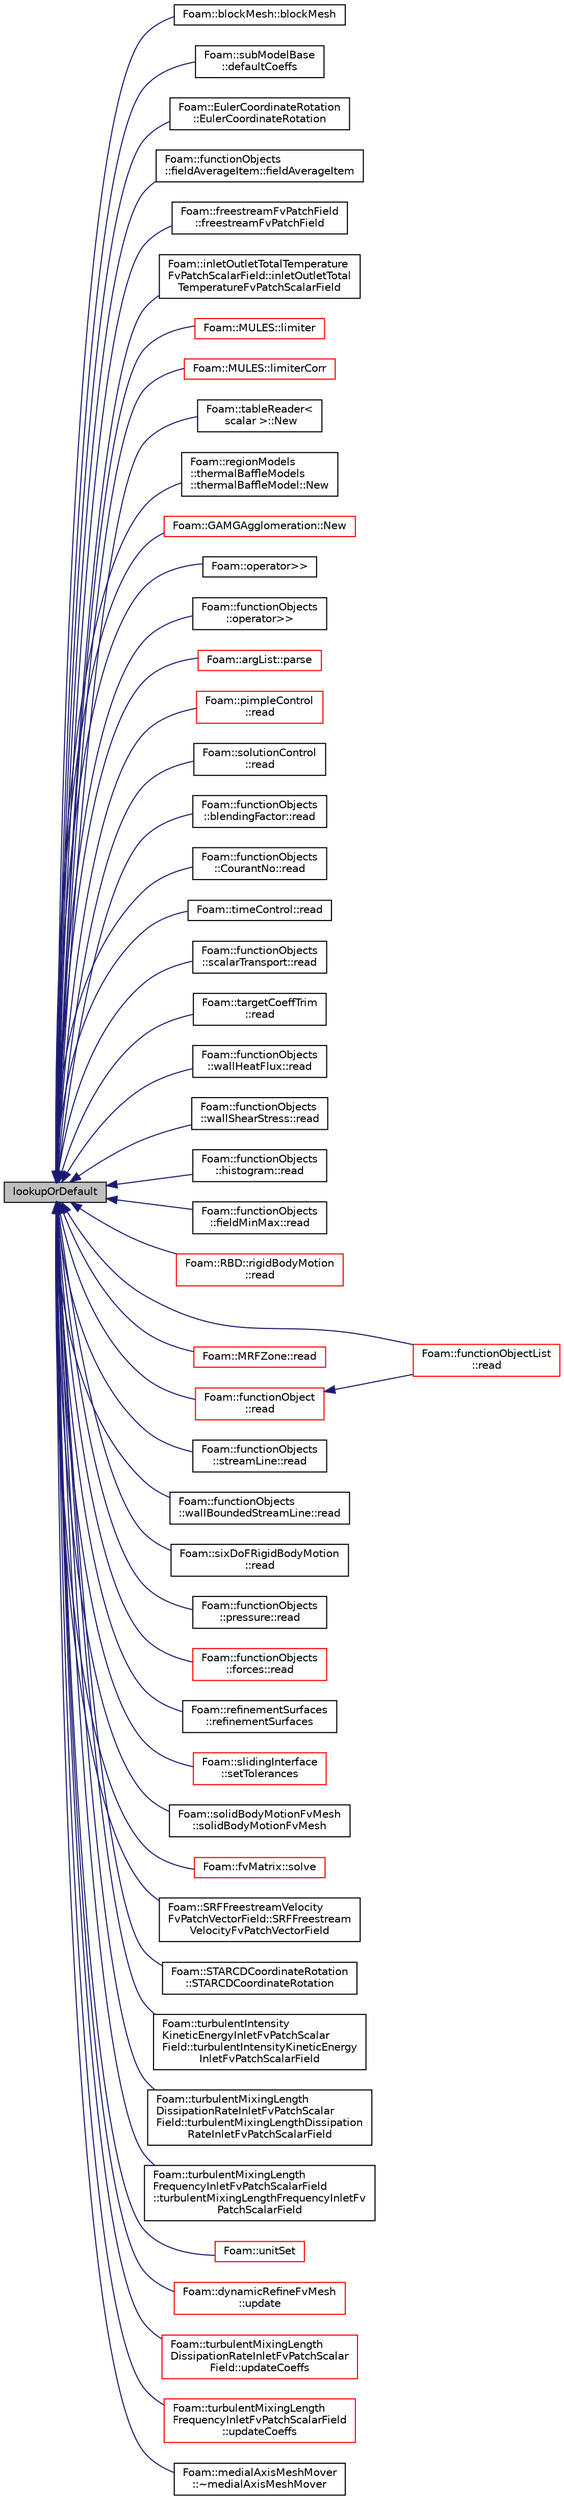 digraph "lookupOrDefault"
{
  bgcolor="transparent";
  edge [fontname="Helvetica",fontsize="10",labelfontname="Helvetica",labelfontsize="10"];
  node [fontname="Helvetica",fontsize="10",shape=record];
  rankdir="LR";
  Node15541 [label="lookupOrDefault",height=0.2,width=0.4,color="black", fillcolor="grey75", style="filled", fontcolor="black"];
  Node15541 -> Node15542 [dir="back",color="midnightblue",fontsize="10",style="solid",fontname="Helvetica"];
  Node15542 [label="Foam::blockMesh::blockMesh",height=0.2,width=0.4,color="black",URL="$a25749.html#a091338be7ee15249147f5126d1d353f0",tooltip="Construct from IOdictionary. "];
  Node15541 -> Node15543 [dir="back",color="midnightblue",fontsize="10",style="solid",fontname="Helvetica"];
  Node15543 [label="Foam::subModelBase\l::defaultCoeffs",height=0.2,width=0.4,color="black",URL="$a29573.html#adbd106106c3d31b13d1a43c49c95d99e",tooltip="Returns true if defaultCoeffs is true and outputs on printMsg. "];
  Node15541 -> Node15544 [dir="back",color="midnightblue",fontsize="10",style="solid",fontname="Helvetica"];
  Node15544 [label="Foam::EulerCoordinateRotation\l::EulerCoordinateRotation",height=0.2,width=0.4,color="black",URL="$a26133.html#a4817448fad8614dbc2c3c3d309e918ba",tooltip="Construct from dictionary. "];
  Node15541 -> Node15545 [dir="back",color="midnightblue",fontsize="10",style="solid",fontname="Helvetica"];
  Node15545 [label="Foam::functionObjects\l::fieldAverageItem::fieldAverageItem",height=0.2,width=0.4,color="black",URL="$a24161.html#a03cb0966f132a5e1bdd813b9f347eaf3",tooltip="Construct from Istream. "];
  Node15541 -> Node15546 [dir="back",color="midnightblue",fontsize="10",style="solid",fontname="Helvetica"];
  Node15546 [label="Foam::freestreamFvPatchField\l::freestreamFvPatchField",height=0.2,width=0.4,color="black",URL="$a22937.html#abc0817d4627b5475deb2b39d0dbaa3ed",tooltip="Construct from patch, internal field and dictionary. "];
  Node15541 -> Node15547 [dir="back",color="midnightblue",fontsize="10",style="solid",fontname="Helvetica"];
  Node15547 [label="Foam::inletOutletTotalTemperature\lFvPatchScalarField::inletOutletTotal\lTemperatureFvPatchScalarField",height=0.2,width=0.4,color="black",URL="$a22949.html#a2f5d407b4f82fc3f937c1a2a18137b06",tooltip="Construct from patch, internal field and dictionary. "];
  Node15541 -> Node15548 [dir="back",color="midnightblue",fontsize="10",style="solid",fontname="Helvetica"];
  Node15548 [label="Foam::MULES::limiter",height=0.2,width=0.4,color="red",URL="$a21864.html#ae7bb06bb4b6724eb8a202da04f6e5557"];
  Node15541 -> Node15576 [dir="back",color="midnightblue",fontsize="10",style="solid",fontname="Helvetica"];
  Node15576 [label="Foam::MULES::limiterCorr",height=0.2,width=0.4,color="red",URL="$a21864.html#a94d3a088ccd04c49be0be5bbfb218379"];
  Node15541 -> Node15579 [dir="back",color="midnightblue",fontsize="10",style="solid",fontname="Helvetica"];
  Node15579 [label="Foam::tableReader\<\l scalar \>::New",height=0.2,width=0.4,color="black",URL="$a27861.html#a9d1baff04d6ea2a1940898ecb527feb2",tooltip="Return a reference to the selected tableReader. "];
  Node15541 -> Node15580 [dir="back",color="midnightblue",fontsize="10",style="solid",fontname="Helvetica"];
  Node15580 [label="Foam::regionModels\l::thermalBaffleModels\l::thermalBaffleModel::New",height=0.2,width=0.4,color="black",URL="$a30281.html#a18367b6fa8eeeaf5460cd2871fbccc55",tooltip="Return a reference to the selected model. "];
  Node15541 -> Node15581 [dir="back",color="midnightblue",fontsize="10",style="solid",fontname="Helvetica"];
  Node15581 [label="Foam::GAMGAgglomeration::New",height=0.2,width=0.4,color="red",URL="$a28013.html#a1e05feae4dcacad069a3479dffe9f457",tooltip="Return the selected geometric agglomerator. "];
  Node15541 -> Node15584 [dir="back",color="midnightblue",fontsize="10",style="solid",fontname="Helvetica"];
  Node15584 [label="Foam::operator\>\>",height=0.2,width=0.4,color="black",URL="$a21851.html#a10313e2510d88c8c1d1ad3baaff10a13"];
  Node15541 -> Node15585 [dir="back",color="midnightblue",fontsize="10",style="solid",fontname="Helvetica"];
  Node15585 [label="Foam::functionObjects\l::operator\>\>",height=0.2,width=0.4,color="black",URL="$a21863.html#aa75808dc315a655560fc3b99c1dcea15"];
  Node15541 -> Node15586 [dir="back",color="midnightblue",fontsize="10",style="solid",fontname="Helvetica"];
  Node15586 [label="Foam::argList::parse",height=0.2,width=0.4,color="red",URL="$a27769.html#a00aad68f835a5c0bcb8920505bb0bd10",tooltip="Parse. "];
  Node15541 -> Node15590 [dir="back",color="midnightblue",fontsize="10",style="solid",fontname="Helvetica"];
  Node15590 [label="Foam::pimpleControl\l::read",height=0.2,width=0.4,color="red",URL="$a22717.html#aaa936da334e29618ece019bd8a9aa06f",tooltip="Read controls from fvSolution dictionary. "];
  Node15541 -> Node15593 [dir="back",color="midnightblue",fontsize="10",style="solid",fontname="Helvetica"];
  Node15593 [label="Foam::solutionControl\l::read",height=0.2,width=0.4,color="black",URL="$a22729.html#a5000fb6b71961a972685d699d4634d34",tooltip="Read controls from fvSolution dictionary. "];
  Node15541 -> Node15594 [dir="back",color="midnightblue",fontsize="10",style="solid",fontname="Helvetica"];
  Node15594 [label="Foam::functionObjects\l::blendingFactor::read",height=0.2,width=0.4,color="black",URL="$a24137.html#afac0600fef97b05534a595ce00b272ed",tooltip="Read the blendingFactor data. "];
  Node15541 -> Node15595 [dir="back",color="midnightblue",fontsize="10",style="solid",fontname="Helvetica"];
  Node15595 [label="Foam::functionObjects\l::CourantNo::read",height=0.2,width=0.4,color="black",URL="$a24145.html#afac0600fef97b05534a595ce00b272ed",tooltip="Read the CourantNo data. "];
  Node15541 -> Node15596 [dir="back",color="midnightblue",fontsize="10",style="solid",fontname="Helvetica"];
  Node15596 [label="Foam::timeControl::read",height=0.2,width=0.4,color="black",URL="$a27237.html#aa9b8764750bd9ff67ca32b6551dc7847",tooltip="Read from dictionary. "];
  Node15541 -> Node15597 [dir="back",color="midnightblue",fontsize="10",style="solid",fontname="Helvetica"];
  Node15597 [label="Foam::functionObjects\l::scalarTransport::read",height=0.2,width=0.4,color="black",URL="$a24381.html#afac0600fef97b05534a595ce00b272ed",tooltip="Read the scalarTransport data. "];
  Node15541 -> Node15598 [dir="back",color="midnightblue",fontsize="10",style="solid",fontname="Helvetica"];
  Node15598 [label="Foam::targetCoeffTrim\l::read",height=0.2,width=0.4,color="black",URL="$a24641.html#a428788b96f9f592ba1fa5b37c25ac749",tooltip="Read. "];
  Node15541 -> Node15599 [dir="back",color="midnightblue",fontsize="10",style="solid",fontname="Helvetica"];
  Node15599 [label="Foam::functionObjects\l::wallHeatFlux::read",height=0.2,width=0.4,color="black",URL="$a24337.html#afac0600fef97b05534a595ce00b272ed",tooltip="Read the wallHeatFlux data. "];
  Node15541 -> Node15600 [dir="back",color="midnightblue",fontsize="10",style="solid",fontname="Helvetica"];
  Node15600 [label="Foam::functionObjects\l::wallShearStress::read",height=0.2,width=0.4,color="black",URL="$a24341.html#afac0600fef97b05534a595ce00b272ed",tooltip="Read the wallShearStress data. "];
  Node15541 -> Node15601 [dir="back",color="midnightblue",fontsize="10",style="solid",fontname="Helvetica"];
  Node15601 [label="Foam::functionObjects\l::histogram::read",height=0.2,width=0.4,color="black",URL="$a24201.html#afac0600fef97b05534a595ce00b272ed",tooltip="Read the histogram data. "];
  Node15541 -> Node15602 [dir="back",color="midnightblue",fontsize="10",style="solid",fontname="Helvetica"];
  Node15602 [label="Foam::functionObjects\l::fieldMinMax::read",height=0.2,width=0.4,color="black",URL="$a24173.html#afac0600fef97b05534a595ce00b272ed",tooltip="Read the field min/max data. "];
  Node15541 -> Node15603 [dir="back",color="midnightblue",fontsize="10",style="solid",fontname="Helvetica"];
  Node15603 [label="Foam::RBD::rigidBodyMotion\l::read",height=0.2,width=0.4,color="red",URL="$a30461.html#a6ce0c64db98eb6144d363dbfc86104eb",tooltip="Read coefficients dictionary and update system parameters,. "];
  Node15541 -> Node15605 [dir="back",color="midnightblue",fontsize="10",style="solid",fontname="Helvetica"];
  Node15605 [label="Foam::functionObjectList\l::read",height=0.2,width=0.4,color="red",URL="$a27221.html#af816873151ddb0126e98bb2f914d8ed5",tooltip="Read and set the function objects if their data have changed. "];
  Node15541 -> Node17445 [dir="back",color="midnightblue",fontsize="10",style="solid",fontname="Helvetica"];
  Node17445 [label="Foam::MRFZone::read",height=0.2,width=0.4,color="red",URL="$a22681.html#a6ce0c64db98eb6144d363dbfc86104eb",tooltip="Read MRF dictionary. "];
  Node15541 -> Node17450 [dir="back",color="midnightblue",fontsize="10",style="solid",fontname="Helvetica"];
  Node17450 [label="Foam::functionObject\l::read",height=0.2,width=0.4,color="red",URL="$a27217.html#afac0600fef97b05534a595ce00b272ed",tooltip="Read and set the function object if its data have changed. "];
  Node17450 -> Node15605 [dir="back",color="midnightblue",fontsize="10",style="solid",fontname="Helvetica"];
  Node15541 -> Node16212 [dir="back",color="midnightblue",fontsize="10",style="solid",fontname="Helvetica"];
  Node16212 [label="Foam::functionObjects\l::streamLine::read",height=0.2,width=0.4,color="black",URL="$a24273.html#afac0600fef97b05534a595ce00b272ed",tooltip="Read the field average data. "];
  Node15541 -> Node16213 [dir="back",color="midnightblue",fontsize="10",style="solid",fontname="Helvetica"];
  Node16213 [label="Foam::functionObjects\l::wallBoundedStreamLine::read",height=0.2,width=0.4,color="black",URL="$a24317.html#afac0600fef97b05534a595ce00b272ed",tooltip="Read the field average data. "];
  Node15541 -> Node15649 [dir="back",color="midnightblue",fontsize="10",style="solid",fontname="Helvetica"];
  Node15649 [label="Foam::sixDoFRigidBodyMotion\l::read",height=0.2,width=0.4,color="black",URL="$a30805.html#a6ce0c64db98eb6144d363dbfc86104eb",tooltip="Read coefficients dictionary and update system parameters,. "];
  Node15541 -> Node16392 [dir="back",color="midnightblue",fontsize="10",style="solid",fontname="Helvetica"];
  Node16392 [label="Foam::functionObjects\l::pressure::read",height=0.2,width=0.4,color="black",URL="$a24241.html#afac0600fef97b05534a595ce00b272ed",tooltip="Read the pressure data. "];
  Node15541 -> Node16393 [dir="back",color="midnightblue",fontsize="10",style="solid",fontname="Helvetica"];
  Node16393 [label="Foam::functionObjects\l::forces::read",height=0.2,width=0.4,color="red",URL="$a24365.html#afac0600fef97b05534a595ce00b272ed",tooltip="Read the forces data. "];
  Node15541 -> Node16750 [dir="back",color="midnightblue",fontsize="10",style="solid",fontname="Helvetica"];
  Node16750 [label="Foam::refinementSurfaces\l::refinementSurfaces",height=0.2,width=0.4,color="black",URL="$a25881.html#a3eecea7df2307ad6efac0393c421de74",tooltip="Construct from surfaces and dictionary. "];
  Node15541 -> Node17456 [dir="back",color="midnightblue",fontsize="10",style="solid",fontname="Helvetica"];
  Node17456 [label="Foam::slidingInterface\l::setTolerances",height=0.2,width=0.4,color="red",URL="$a22513.html#a2bc7d056737d685d6f9fe9f6268cde77",tooltip="Set the tolerances from the values in a dictionary. "];
  Node15541 -> Node16423 [dir="back",color="midnightblue",fontsize="10",style="solid",fontname="Helvetica"];
  Node16423 [label="Foam::solidBodyMotionFvMesh\l::solidBodyMotionFvMesh",height=0.2,width=0.4,color="black",URL="$a22157.html#af7e61ff685d96a6e136432a028e3e50d",tooltip="Construct from IOobject. "];
  Node15541 -> Node16644 [dir="back",color="midnightblue",fontsize="10",style="solid",fontname="Helvetica"];
  Node16644 [label="Foam::fvMatrix::solve",height=0.2,width=0.4,color="red",URL="$a23173.html#a0966e44d9a6bc12663a0d60e8e038307",tooltip="Solve segregated or coupled returning the solution statistics. "];
  Node15541 -> Node17458 [dir="back",color="midnightblue",fontsize="10",style="solid",fontname="Helvetica"];
  Node17458 [label="Foam::SRFFreestreamVelocity\lFvPatchVectorField::SRFFreestream\lVelocityFvPatchVectorField",height=0.2,width=0.4,color="black",URL="$a22737.html#adc9afbba21b6a5a6ed2c93d2a347b23c",tooltip="Construct from patch, internal field and dictionary. "];
  Node15541 -> Node16786 [dir="back",color="midnightblue",fontsize="10",style="solid",fontname="Helvetica"];
  Node16786 [label="Foam::STARCDCoordinateRotation\l::STARCDCoordinateRotation",height=0.2,width=0.4,color="black",URL="$a26137.html#adddfa5d7d25dec85be601cd8893da76a",tooltip="Construct from dictionary. "];
  Node15541 -> Node17459 [dir="back",color="midnightblue",fontsize="10",style="solid",fontname="Helvetica"];
  Node17459 [label="Foam::turbulentIntensity\lKineticEnergyInletFvPatchScalar\lField::turbulentIntensityKineticEnergy\lInletFvPatchScalarField",height=0.2,width=0.4,color="black",URL="$a23117.html#a629252868f19db361b001e157d84af35",tooltip="Construct from patch, internal field and dictionary. "];
  Node15541 -> Node17460 [dir="back",color="midnightblue",fontsize="10",style="solid",fontname="Helvetica"];
  Node17460 [label="Foam::turbulentMixingLength\lDissipationRateInletFvPatchScalar\lField::turbulentMixingLengthDissipation\lRateInletFvPatchScalarField",height=0.2,width=0.4,color="black",URL="$a32325.html#a3ee21bfc19f4f08867239e3f5e84b50e",tooltip="Construct from patch, internal field and dictionary. "];
  Node15541 -> Node17461 [dir="back",color="midnightblue",fontsize="10",style="solid",fontname="Helvetica"];
  Node17461 [label="Foam::turbulentMixingLength\lFrequencyInletFvPatchScalarField\l::turbulentMixingLengthFrequencyInletFv\lPatchScalarField",height=0.2,width=0.4,color="black",URL="$a32329.html#acc1bdbfaacac1ee3c8a3b09686a83691",tooltip="Construct from patch, internal field and dictionary. "];
  Node15541 -> Node16802 [dir="back",color="midnightblue",fontsize="10",style="solid",fontname="Helvetica"];
  Node16802 [label="Foam::unitSet",height=0.2,width=0.4,color="red",URL="$a21851.html#a86ae6ae2ab61e05a912b83008116a04e",tooltip="Set of all dimensions. "];
  Node15541 -> Node16815 [dir="back",color="midnightblue",fontsize="10",style="solid",fontname="Helvetica"];
  Node16815 [label="Foam::dynamicRefineFvMesh\l::update",height=0.2,width=0.4,color="red",URL="$a22109.html#aa2aac016e2bf7b5bd2b271786c2791aa",tooltip="Update the mesh for both mesh motion and topology change. "];
  Node15541 -> Node17462 [dir="back",color="midnightblue",fontsize="10",style="solid",fontname="Helvetica"];
  Node17462 [label="Foam::turbulentMixingLength\lDissipationRateInletFvPatchScalar\lField::updateCoeffs",height=0.2,width=0.4,color="red",URL="$a32325.html#a7e24eafac629d3733181cd942d4c902f",tooltip="Update the coefficients associated with the patch field. "];
  Node15541 -> Node17464 [dir="back",color="midnightblue",fontsize="10",style="solid",fontname="Helvetica"];
  Node17464 [label="Foam::turbulentMixingLength\lFrequencyInletFvPatchScalarField\l::updateCoeffs",height=0.2,width=0.4,color="red",URL="$a32329.html#a7e24eafac629d3733181cd942d4c902f",tooltip="Update the coefficients associated with the patch field. "];
  Node15541 -> Node16073 [dir="back",color="midnightblue",fontsize="10",style="solid",fontname="Helvetica"];
  Node16073 [label="Foam::medialAxisMeshMover\l::~medialAxisMeshMover",height=0.2,width=0.4,color="black",URL="$a25849.html#a03eb6ed57214533ca9c7282a850b1ea3"];
}
